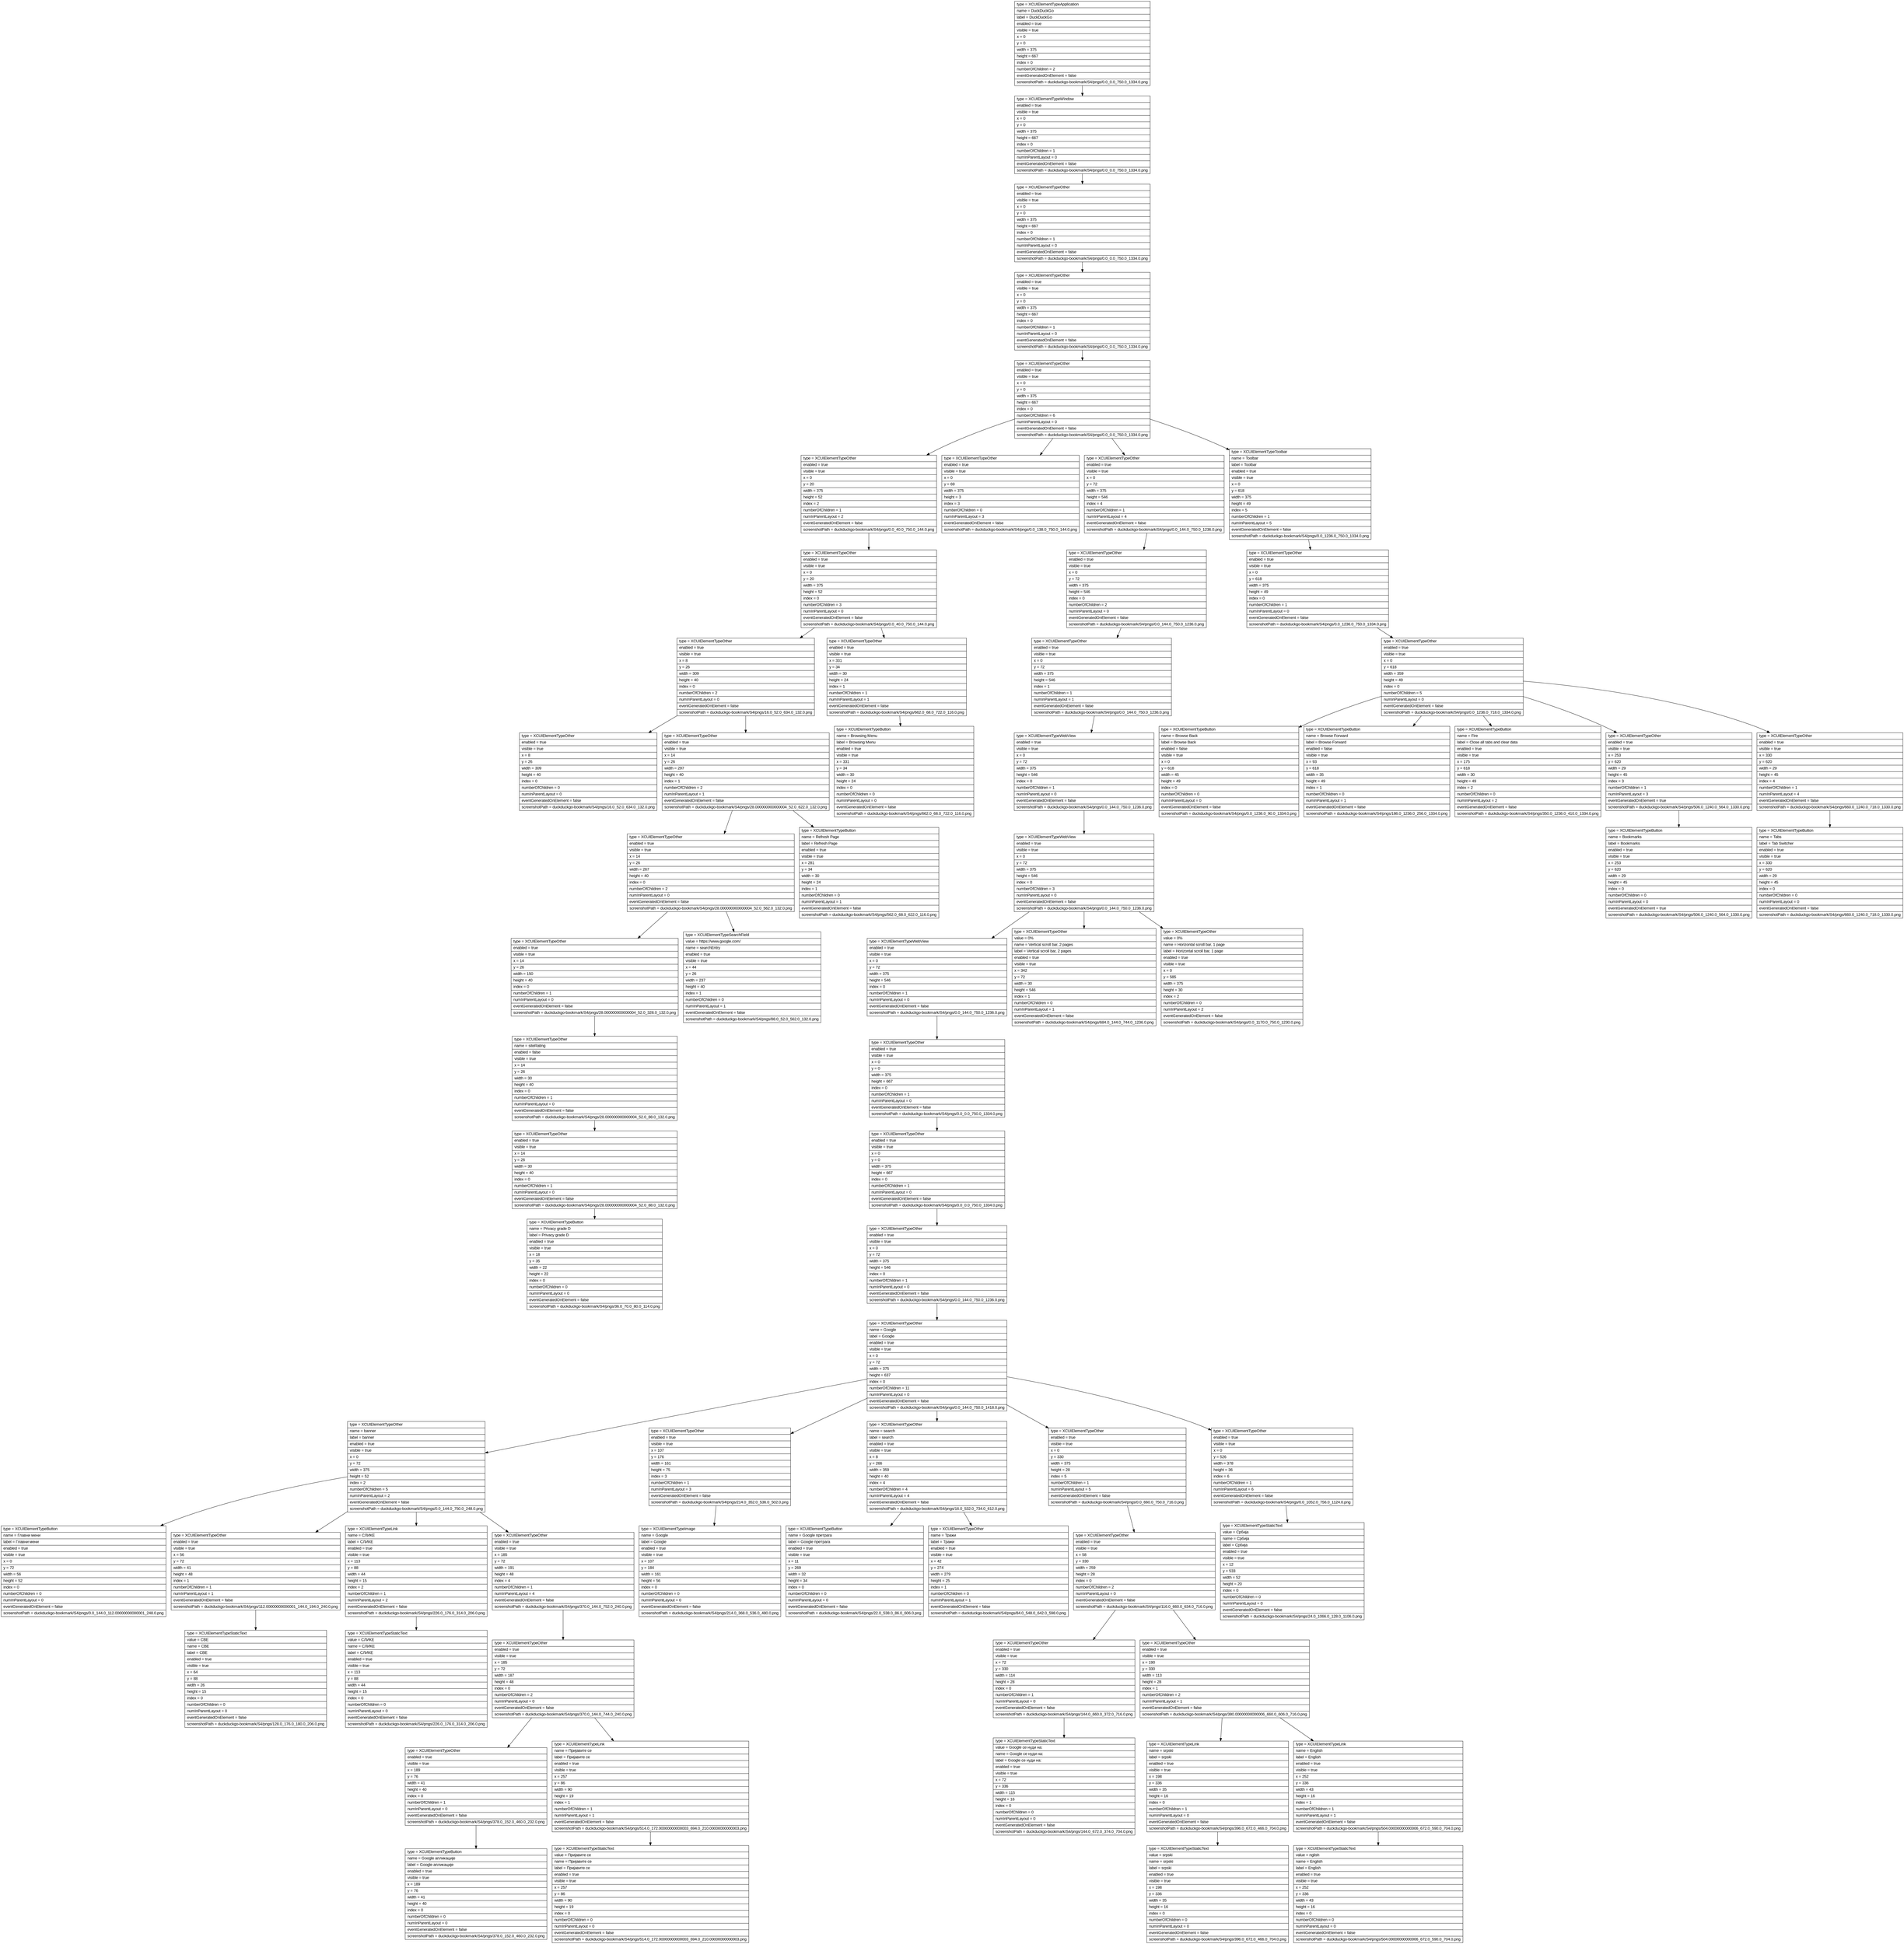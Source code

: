 digraph Layout {

	node [shape=record fontname=Arial];

	0	[label="{type = XCUIElementTypeApplication\l|name = DuckDuckGo\l|label = DuckDuckGo\l|enabled = true\l|visible = true\l|x = 0\l|y = 0\l|width = 375\l|height = 667\l|index = 0\l|numberOfChildren = 2\l|eventGeneratedOnElement = false \l|screenshotPath = duckduckgo-bookmark/S4/pngs/0.0_0.0_750.0_1334.0.png\l}"]
	1	[label="{type = XCUIElementTypeWindow\l|enabled = true\l|visible = true\l|x = 0\l|y = 0\l|width = 375\l|height = 667\l|index = 0\l|numberOfChildren = 1\l|numInParentLayout = 0\l|eventGeneratedOnElement = false \l|screenshotPath = duckduckgo-bookmark/S4/pngs/0.0_0.0_750.0_1334.0.png\l}"]
	2	[label="{type = XCUIElementTypeOther\l|enabled = true\l|visible = true\l|x = 0\l|y = 0\l|width = 375\l|height = 667\l|index = 0\l|numberOfChildren = 1\l|numInParentLayout = 0\l|eventGeneratedOnElement = false \l|screenshotPath = duckduckgo-bookmark/S4/pngs/0.0_0.0_750.0_1334.0.png\l}"]
	3	[label="{type = XCUIElementTypeOther\l|enabled = true\l|visible = true\l|x = 0\l|y = 0\l|width = 375\l|height = 667\l|index = 0\l|numberOfChildren = 1\l|numInParentLayout = 0\l|eventGeneratedOnElement = false \l|screenshotPath = duckduckgo-bookmark/S4/pngs/0.0_0.0_750.0_1334.0.png\l}"]
	4	[label="{type = XCUIElementTypeOther\l|enabled = true\l|visible = true\l|x = 0\l|y = 0\l|width = 375\l|height = 667\l|index = 0\l|numberOfChildren = 6\l|numInParentLayout = 0\l|eventGeneratedOnElement = false \l|screenshotPath = duckduckgo-bookmark/S4/pngs/0.0_0.0_750.0_1334.0.png\l}"]
	5	[label="{type = XCUIElementTypeOther\l|enabled = true\l|visible = true\l|x = 0\l|y = 20\l|width = 375\l|height = 52\l|index = 2\l|numberOfChildren = 1\l|numInParentLayout = 2\l|eventGeneratedOnElement = false \l|screenshotPath = duckduckgo-bookmark/S4/pngs/0.0_40.0_750.0_144.0.png\l}"]
	6	[label="{type = XCUIElementTypeOther\l|enabled = true\l|visible = true\l|x = 0\l|y = 69\l|width = 375\l|height = 3\l|index = 3\l|numberOfChildren = 0\l|numInParentLayout = 3\l|eventGeneratedOnElement = false \l|screenshotPath = duckduckgo-bookmark/S4/pngs/0.0_138.0_750.0_144.0.png\l}"]
	7	[label="{type = XCUIElementTypeOther\l|enabled = true\l|visible = true\l|x = 0\l|y = 72\l|width = 375\l|height = 546\l|index = 4\l|numberOfChildren = 1\l|numInParentLayout = 4\l|eventGeneratedOnElement = false \l|screenshotPath = duckduckgo-bookmark/S4/pngs/0.0_144.0_750.0_1236.0.png\l}"]
	8	[label="{type = XCUIElementTypeToolbar\l|name = Toolbar\l|label = Toolbar\l|enabled = true\l|visible = true\l|x = 0\l|y = 618\l|width = 375\l|height = 49\l|index = 5\l|numberOfChildren = 1\l|numInParentLayout = 5\l|eventGeneratedOnElement = false \l|screenshotPath = duckduckgo-bookmark/S4/pngs/0.0_1236.0_750.0_1334.0.png\l}"]
	9	[label="{type = XCUIElementTypeOther\l|enabled = true\l|visible = true\l|x = 0\l|y = 20\l|width = 375\l|height = 52\l|index = 0\l|numberOfChildren = 3\l|numInParentLayout = 0\l|eventGeneratedOnElement = false \l|screenshotPath = duckduckgo-bookmark/S4/pngs/0.0_40.0_750.0_144.0.png\l}"]
	10	[label="{type = XCUIElementTypeOther\l|enabled = true\l|visible = true\l|x = 0\l|y = 72\l|width = 375\l|height = 546\l|index = 0\l|numberOfChildren = 2\l|numInParentLayout = 0\l|eventGeneratedOnElement = false \l|screenshotPath = duckduckgo-bookmark/S4/pngs/0.0_144.0_750.0_1236.0.png\l}"]
	11	[label="{type = XCUIElementTypeOther\l|enabled = true\l|visible = true\l|x = 0\l|y = 618\l|width = 375\l|height = 49\l|index = 0\l|numberOfChildren = 1\l|numInParentLayout = 0\l|eventGeneratedOnElement = false \l|screenshotPath = duckduckgo-bookmark/S4/pngs/0.0_1236.0_750.0_1334.0.png\l}"]
	12	[label="{type = XCUIElementTypeOther\l|enabled = true\l|visible = true\l|x = 8\l|y = 26\l|width = 309\l|height = 40\l|index = 0\l|numberOfChildren = 2\l|numInParentLayout = 0\l|eventGeneratedOnElement = false \l|screenshotPath = duckduckgo-bookmark/S4/pngs/16.0_52.0_634.0_132.0.png\l}"]
	13	[label="{type = XCUIElementTypeOther\l|enabled = true\l|visible = true\l|x = 331\l|y = 34\l|width = 30\l|height = 24\l|index = 1\l|numberOfChildren = 1\l|numInParentLayout = 1\l|eventGeneratedOnElement = false \l|screenshotPath = duckduckgo-bookmark/S4/pngs/662.0_68.0_722.0_116.0.png\l}"]
	14	[label="{type = XCUIElementTypeOther\l|enabled = true\l|visible = true\l|x = 0\l|y = 72\l|width = 375\l|height = 546\l|index = 1\l|numberOfChildren = 1\l|numInParentLayout = 1\l|eventGeneratedOnElement = false \l|screenshotPath = duckduckgo-bookmark/S4/pngs/0.0_144.0_750.0_1236.0.png\l}"]
	15	[label="{type = XCUIElementTypeOther\l|enabled = true\l|visible = true\l|x = 0\l|y = 618\l|width = 359\l|height = 49\l|index = 0\l|numberOfChildren = 5\l|numInParentLayout = 0\l|eventGeneratedOnElement = false \l|screenshotPath = duckduckgo-bookmark/S4/pngs/0.0_1236.0_718.0_1334.0.png\l}"]
	16	[label="{type = XCUIElementTypeOther\l|enabled = true\l|visible = true\l|x = 8\l|y = 26\l|width = 309\l|height = 40\l|index = 0\l|numberOfChildren = 0\l|numInParentLayout = 0\l|eventGeneratedOnElement = false \l|screenshotPath = duckduckgo-bookmark/S4/pngs/16.0_52.0_634.0_132.0.png\l}"]
	17	[label="{type = XCUIElementTypeOther\l|enabled = true\l|visible = true\l|x = 14\l|y = 26\l|width = 297\l|height = 40\l|index = 1\l|numberOfChildren = 2\l|numInParentLayout = 1\l|eventGeneratedOnElement = false \l|screenshotPath = duckduckgo-bookmark/S4/pngs/28.000000000000004_52.0_622.0_132.0.png\l}"]
	18	[label="{type = XCUIElementTypeButton\l|name = Browsing Menu\l|label = Browsing Menu\l|enabled = true\l|visible = true\l|x = 331\l|y = 34\l|width = 30\l|height = 24\l|index = 0\l|numberOfChildren = 0\l|numInParentLayout = 0\l|eventGeneratedOnElement = false \l|screenshotPath = duckduckgo-bookmark/S4/pngs/662.0_68.0_722.0_116.0.png\l}"]
	19	[label="{type = XCUIElementTypeWebView\l|enabled = true\l|visible = true\l|x = 0\l|y = 72\l|width = 375\l|height = 546\l|index = 0\l|numberOfChildren = 1\l|numInParentLayout = 0\l|eventGeneratedOnElement = false \l|screenshotPath = duckduckgo-bookmark/S4/pngs/0.0_144.0_750.0_1236.0.png\l}"]
	20	[label="{type = XCUIElementTypeButton\l|name = Browse Back\l|label = Browse Back\l|enabled = false\l|visible = true\l|x = 0\l|y = 618\l|width = 45\l|height = 49\l|index = 0\l|numberOfChildren = 0\l|numInParentLayout = 0\l|eventGeneratedOnElement = false \l|screenshotPath = duckduckgo-bookmark/S4/pngs/0.0_1236.0_90.0_1334.0.png\l}"]
	21	[label="{type = XCUIElementTypeButton\l|name = Browse Forward\l|label = Browse Forward\l|enabled = false\l|visible = true\l|x = 93\l|y = 618\l|width = 35\l|height = 49\l|index = 1\l|numberOfChildren = 0\l|numInParentLayout = 1\l|eventGeneratedOnElement = false \l|screenshotPath = duckduckgo-bookmark/S4/pngs/186.0_1236.0_256.0_1334.0.png\l}"]
	22	[label="{type = XCUIElementTypeButton\l|name = Fire\l|label = Close all tabs and clear data\l|enabled = true\l|visible = true\l|x = 175\l|y = 618\l|width = 30\l|height = 49\l|index = 2\l|numberOfChildren = 0\l|numInParentLayout = 2\l|eventGeneratedOnElement = false \l|screenshotPath = duckduckgo-bookmark/S4/pngs/350.0_1236.0_410.0_1334.0.png\l}"]
	23	[label="{type = XCUIElementTypeOther\l|enabled = true\l|visible = true\l|x = 253\l|y = 620\l|width = 29\l|height = 45\l|index = 3\l|numberOfChildren = 1\l|numInParentLayout = 3\l|eventGeneratedOnElement = true \l|screenshotPath = duckduckgo-bookmark/S4/pngs/506.0_1240.0_564.0_1330.0.png\l}"]
	24	[label="{type = XCUIElementTypeOther\l|enabled = true\l|visible = true\l|x = 330\l|y = 620\l|width = 29\l|height = 45\l|index = 4\l|numberOfChildren = 1\l|numInParentLayout = 4\l|eventGeneratedOnElement = false \l|screenshotPath = duckduckgo-bookmark/S4/pngs/660.0_1240.0_718.0_1330.0.png\l}"]
	25	[label="{type = XCUIElementTypeOther\l|enabled = true\l|visible = true\l|x = 14\l|y = 26\l|width = 267\l|height = 40\l|index = 0\l|numberOfChildren = 2\l|numInParentLayout = 0\l|eventGeneratedOnElement = false \l|screenshotPath = duckduckgo-bookmark/S4/pngs/28.000000000000004_52.0_562.0_132.0.png\l}"]
	26	[label="{type = XCUIElementTypeButton\l|name = Refresh Page\l|label = Refresh Page\l|enabled = true\l|visible = true\l|x = 281\l|y = 34\l|width = 30\l|height = 24\l|index = 1\l|numberOfChildren = 0\l|numInParentLayout = 1\l|eventGeneratedOnElement = false \l|screenshotPath = duckduckgo-bookmark/S4/pngs/562.0_68.0_622.0_116.0.png\l}"]
	27	[label="{type = XCUIElementTypeWebView\l|enabled = true\l|visible = true\l|x = 0\l|y = 72\l|width = 375\l|height = 546\l|index = 0\l|numberOfChildren = 3\l|numInParentLayout = 0\l|eventGeneratedOnElement = false \l|screenshotPath = duckduckgo-bookmark/S4/pngs/0.0_144.0_750.0_1236.0.png\l}"]
	28	[label="{type = XCUIElementTypeButton\l|name = Bookmarks\l|label = Bookmarks\l|enabled = true\l|visible = true\l|x = 253\l|y = 620\l|width = 29\l|height = 45\l|index = 0\l|numberOfChildren = 0\l|numInParentLayout = 0\l|eventGeneratedOnElement = true \l|screenshotPath = duckduckgo-bookmark/S4/pngs/506.0_1240.0_564.0_1330.0.png\l}"]
	29	[label="{type = XCUIElementTypeButton\l|name = Tabs\l|label = Tab Switcher\l|enabled = true\l|visible = true\l|x = 330\l|y = 620\l|width = 29\l|height = 45\l|index = 0\l|numberOfChildren = 0\l|numInParentLayout = 0\l|eventGeneratedOnElement = false \l|screenshotPath = duckduckgo-bookmark/S4/pngs/660.0_1240.0_718.0_1330.0.png\l}"]
	30	[label="{type = XCUIElementTypeOther\l|enabled = true\l|visible = true\l|x = 14\l|y = 26\l|width = 150\l|height = 40\l|index = 0\l|numberOfChildren = 1\l|numInParentLayout = 0\l|eventGeneratedOnElement = false \l|screenshotPath = duckduckgo-bookmark/S4/pngs/28.000000000000004_52.0_328.0_132.0.png\l}"]
	31	[label="{type = XCUIElementTypeSearchField\l|value = https://www.google.com/\l|name = searchEntry\l|enabled = true\l|visible = true\l|x = 44\l|y = 26\l|width = 237\l|height = 40\l|index = 1\l|numberOfChildren = 0\l|numInParentLayout = 1\l|eventGeneratedOnElement = false \l|screenshotPath = duckduckgo-bookmark/S4/pngs/88.0_52.0_562.0_132.0.png\l}"]
	32	[label="{type = XCUIElementTypeWebView\l|enabled = true\l|visible = true\l|x = 0\l|y = 72\l|width = 375\l|height = 546\l|index = 0\l|numberOfChildren = 1\l|numInParentLayout = 0\l|eventGeneratedOnElement = false \l|screenshotPath = duckduckgo-bookmark/S4/pngs/0.0_144.0_750.0_1236.0.png\l}"]
	33	[label="{type = XCUIElementTypeOther\l|value = 0%\l|name = Vertical scroll bar, 2 pages\l|label = Vertical scroll bar, 2 pages\l|enabled = true\l|visible = true\l|x = 342\l|y = 72\l|width = 30\l|height = 546\l|index = 1\l|numberOfChildren = 0\l|numInParentLayout = 1\l|eventGeneratedOnElement = false \l|screenshotPath = duckduckgo-bookmark/S4/pngs/684.0_144.0_744.0_1236.0.png\l}"]
	34	[label="{type = XCUIElementTypeOther\l|value = 0%\l|name = Horizontal scroll bar, 1 page\l|label = Horizontal scroll bar, 1 page\l|enabled = true\l|visible = true\l|x = 0\l|y = 585\l|width = 375\l|height = 30\l|index = 2\l|numberOfChildren = 0\l|numInParentLayout = 2\l|eventGeneratedOnElement = false \l|screenshotPath = duckduckgo-bookmark/S4/pngs/0.0_1170.0_750.0_1230.0.png\l}"]
	35	[label="{type = XCUIElementTypeOther\l|name = siteRating\l|enabled = false\l|visible = true\l|x = 14\l|y = 26\l|width = 30\l|height = 40\l|index = 0\l|numberOfChildren = 1\l|numInParentLayout = 0\l|eventGeneratedOnElement = false \l|screenshotPath = duckduckgo-bookmark/S4/pngs/28.000000000000004_52.0_88.0_132.0.png\l}"]
	36	[label="{type = XCUIElementTypeOther\l|enabled = true\l|visible = true\l|x = 0\l|y = 0\l|width = 375\l|height = 667\l|index = 0\l|numberOfChildren = 1\l|numInParentLayout = 0\l|eventGeneratedOnElement = false \l|screenshotPath = duckduckgo-bookmark/S4/pngs/0.0_0.0_750.0_1334.0.png\l}"]
	37	[label="{type = XCUIElementTypeOther\l|enabled = true\l|visible = true\l|x = 14\l|y = 26\l|width = 30\l|height = 40\l|index = 0\l|numberOfChildren = 1\l|numInParentLayout = 0\l|eventGeneratedOnElement = false \l|screenshotPath = duckduckgo-bookmark/S4/pngs/28.000000000000004_52.0_88.0_132.0.png\l}"]
	38	[label="{type = XCUIElementTypeOther\l|enabled = true\l|visible = true\l|x = 0\l|y = 0\l|width = 375\l|height = 667\l|index = 0\l|numberOfChildren = 1\l|numInParentLayout = 0\l|eventGeneratedOnElement = false \l|screenshotPath = duckduckgo-bookmark/S4/pngs/0.0_0.0_750.0_1334.0.png\l}"]
	39	[label="{type = XCUIElementTypeButton\l|name = Privacy grade D\l|label = Privacy grade D\l|enabled = true\l|visible = true\l|x = 18\l|y = 35\l|width = 22\l|height = 22\l|index = 0\l|numberOfChildren = 0\l|numInParentLayout = 0\l|eventGeneratedOnElement = false \l|screenshotPath = duckduckgo-bookmark/S4/pngs/36.0_70.0_80.0_114.0.png\l}"]
	40	[label="{type = XCUIElementTypeOther\l|enabled = true\l|visible = true\l|x = 0\l|y = 72\l|width = 375\l|height = 546\l|index = 0\l|numberOfChildren = 1\l|numInParentLayout = 0\l|eventGeneratedOnElement = false \l|screenshotPath = duckduckgo-bookmark/S4/pngs/0.0_144.0_750.0_1236.0.png\l}"]
	41	[label="{type = XCUIElementTypeOther\l|name = Google\l|label = Google\l|enabled = true\l|visible = true\l|x = 0\l|y = 72\l|width = 375\l|height = 637\l|index = 0\l|numberOfChildren = 11\l|numInParentLayout = 0\l|eventGeneratedOnElement = false \l|screenshotPath = duckduckgo-bookmark/S4/pngs/0.0_144.0_750.0_1418.0.png\l}"]
	42	[label="{type = XCUIElementTypeOther\l|name = banner\l|label = banner\l|enabled = true\l|visible = true\l|x = 0\l|y = 72\l|width = 375\l|height = 52\l|index = 2\l|numberOfChildren = 5\l|numInParentLayout = 2\l|eventGeneratedOnElement = false \l|screenshotPath = duckduckgo-bookmark/S4/pngs/0.0_144.0_750.0_248.0.png\l}"]
	43	[label="{type = XCUIElementTypeOther\l|enabled = true\l|visible = true\l|x = 107\l|y = 176\l|width = 161\l|height = 75\l|index = 3\l|numberOfChildren = 1\l|numInParentLayout = 3\l|eventGeneratedOnElement = false \l|screenshotPath = duckduckgo-bookmark/S4/pngs/214.0_352.0_536.0_502.0.png\l}"]
	44	[label="{type = XCUIElementTypeOther\l|name = search\l|label = search\l|enabled = true\l|visible = true\l|x = 8\l|y = 266\l|width = 359\l|height = 40\l|index = 4\l|numberOfChildren = 4\l|numInParentLayout = 4\l|eventGeneratedOnElement = false \l|screenshotPath = duckduckgo-bookmark/S4/pngs/16.0_532.0_734.0_612.0.png\l}"]
	45	[label="{type = XCUIElementTypeOther\l|enabled = true\l|visible = true\l|x = 0\l|y = 330\l|width = 375\l|height = 28\l|index = 5\l|numberOfChildren = 1\l|numInParentLayout = 5\l|eventGeneratedOnElement = false \l|screenshotPath = duckduckgo-bookmark/S4/pngs/0.0_660.0_750.0_716.0.png\l}"]
	46	[label="{type = XCUIElementTypeOther\l|enabled = true\l|visible = true\l|x = 0\l|y = 526\l|width = 378\l|height = 36\l|index = 6\l|numberOfChildren = 1\l|numInParentLayout = 6\l|eventGeneratedOnElement = false \l|screenshotPath = duckduckgo-bookmark/S4/pngs/0.0_1052.0_756.0_1124.0.png\l}"]
	47	[label="{type = XCUIElementTypeButton\l|name = Главни мени\l|label = Главни мени\l|enabled = true\l|visible = true\l|x = 0\l|y = 72\l|width = 56\l|height = 52\l|index = 0\l|numberOfChildren = 0\l|numInParentLayout = 0\l|eventGeneratedOnElement = false \l|screenshotPath = duckduckgo-bookmark/S4/pngs/0.0_144.0_112.00000000000001_248.0.png\l}"]
	48	[label="{type = XCUIElementTypeOther\l|enabled = true\l|visible = true\l|x = 56\l|y = 72\l|width = 41\l|height = 48\l|index = 1\l|numberOfChildren = 1\l|numInParentLayout = 1\l|eventGeneratedOnElement = false \l|screenshotPath = duckduckgo-bookmark/S4/pngs/112.00000000000001_144.0_194.0_240.0.png\l}"]
	49	[label="{type = XCUIElementTypeLink\l|name = СЛИКЕ\l|label = СЛИКЕ\l|enabled = true\l|visible = true\l|x = 113\l|y = 88\l|width = 44\l|height = 15\l|index = 2\l|numberOfChildren = 1\l|numInParentLayout = 2\l|eventGeneratedOnElement = false \l|screenshotPath = duckduckgo-bookmark/S4/pngs/226.0_176.0_314.0_206.0.png\l}"]
	50	[label="{type = XCUIElementTypeOther\l|enabled = true\l|visible = true\l|x = 185\l|y = 72\l|width = 191\l|height = 48\l|index = 4\l|numberOfChildren = 1\l|numInParentLayout = 4\l|eventGeneratedOnElement = false \l|screenshotPath = duckduckgo-bookmark/S4/pngs/370.0_144.0_752.0_240.0.png\l}"]
	51	[label="{type = XCUIElementTypeImage\l|name = Google\l|label = Google\l|enabled = true\l|visible = true\l|x = 107\l|y = 184\l|width = 161\l|height = 56\l|index = 0\l|numberOfChildren = 0\l|numInParentLayout = 0\l|eventGeneratedOnElement = false \l|screenshotPath = duckduckgo-bookmark/S4/pngs/214.0_368.0_536.0_480.0.png\l}"]
	52	[label="{type = XCUIElementTypeButton\l|name = Google претрага\l|label = Google претрага\l|enabled = true\l|visible = true\l|x = 11\l|y = 269\l|width = 32\l|height = 34\l|index = 0\l|numberOfChildren = 0\l|numInParentLayout = 0\l|eventGeneratedOnElement = false \l|screenshotPath = duckduckgo-bookmark/S4/pngs/22.0_538.0_86.0_606.0.png\l}"]
	53	[label="{type = XCUIElementTypeOther\l|name = Тражи\l|label = Тражи\l|enabled = true\l|visible = true\l|x = 42\l|y = 274\l|width = 279\l|height = 25\l|index = 1\l|numberOfChildren = 0\l|numInParentLayout = 1\l|eventGeneratedOnElement = false \l|screenshotPath = duckduckgo-bookmark/S4/pngs/84.0_548.0_642.0_598.0.png\l}"]
	54	[label="{type = XCUIElementTypeOther\l|enabled = true\l|visible = true\l|x = 58\l|y = 330\l|width = 259\l|height = 28\l|index = 0\l|numberOfChildren = 2\l|numInParentLayout = 0\l|eventGeneratedOnElement = false \l|screenshotPath = duckduckgo-bookmark/S4/pngs/116.0_660.0_634.0_716.0.png\l}"]
	55	[label="{type = XCUIElementTypeStaticText\l|value = Србија\l|name = Србија\l|label = Србија\l|enabled = true\l|visible = true\l|x = 12\l|y = 533\l|width = 52\l|height = 20\l|index = 0\l|numberOfChildren = 0\l|numInParentLayout = 0\l|eventGeneratedOnElement = false \l|screenshotPath = duckduckgo-bookmark/S4/pngs/24.0_1066.0_128.0_1106.0.png\l}"]
	56	[label="{type = XCUIElementTypeStaticText\l|value = СВЕ\l|name = СВЕ\l|label = СВЕ\l|enabled = true\l|visible = true\l|x = 64\l|y = 88\l|width = 26\l|height = 15\l|index = 0\l|numberOfChildren = 0\l|numInParentLayout = 0\l|eventGeneratedOnElement = false \l|screenshotPath = duckduckgo-bookmark/S4/pngs/128.0_176.0_180.0_206.0.png\l}"]
	57	[label="{type = XCUIElementTypeStaticText\l|value = СЛИКЕ\l|name = СЛИКЕ\l|label = СЛИКЕ\l|enabled = true\l|visible = true\l|x = 113\l|y = 88\l|width = 44\l|height = 15\l|index = 0\l|numberOfChildren = 0\l|numInParentLayout = 0\l|eventGeneratedOnElement = false \l|screenshotPath = duckduckgo-bookmark/S4/pngs/226.0_176.0_314.0_206.0.png\l}"]
	58	[label="{type = XCUIElementTypeOther\l|enabled = true\l|visible = true\l|x = 185\l|y = 72\l|width = 187\l|height = 48\l|index = 0\l|numberOfChildren = 2\l|numInParentLayout = 0\l|eventGeneratedOnElement = false \l|screenshotPath = duckduckgo-bookmark/S4/pngs/370.0_144.0_744.0_240.0.png\l}"]
	59	[label="{type = XCUIElementTypeOther\l|enabled = true\l|visible = true\l|x = 72\l|y = 330\l|width = 114\l|height = 28\l|index = 0\l|numberOfChildren = 1\l|numInParentLayout = 0\l|eventGeneratedOnElement = false \l|screenshotPath = duckduckgo-bookmark/S4/pngs/144.0_660.0_372.0_716.0.png\l}"]
	60	[label="{type = XCUIElementTypeOther\l|enabled = true\l|visible = true\l|x = 190\l|y = 330\l|width = 113\l|height = 28\l|index = 1\l|numberOfChildren = 2\l|numInParentLayout = 1\l|eventGeneratedOnElement = false \l|screenshotPath = duckduckgo-bookmark/S4/pngs/380.00000000000006_660.0_606.0_716.0.png\l}"]
	61	[label="{type = XCUIElementTypeOther\l|enabled = true\l|visible = true\l|x = 189\l|y = 76\l|width = 41\l|height = 40\l|index = 0\l|numberOfChildren = 1\l|numInParentLayout = 0\l|eventGeneratedOnElement = false \l|screenshotPath = duckduckgo-bookmark/S4/pngs/378.0_152.0_460.0_232.0.png\l}"]
	62	[label="{type = XCUIElementTypeLink\l|name = Пријавите се\l|label = Пријавите се\l|enabled = true\l|visible = true\l|x = 257\l|y = 86\l|width = 90\l|height = 19\l|index = 1\l|numberOfChildren = 1\l|numInParentLayout = 1\l|eventGeneratedOnElement = false \l|screenshotPath = duckduckgo-bookmark/S4/pngs/514.0_172.00000000000003_694.0_210.00000000000003.png\l}"]
	63	[label="{type = XCUIElementTypeStaticText\l|value = Google се нуди на:\l|name = Google се нуди на:\l|label = Google се нуди на:\l|enabled = true\l|visible = true\l|x = 72\l|y = 336\l|width = 115\l|height = 16\l|index = 0\l|numberOfChildren = 0\l|numInParentLayout = 0\l|eventGeneratedOnElement = false \l|screenshotPath = duckduckgo-bookmark/S4/pngs/144.0_672.0_374.0_704.0.png\l}"]
	64	[label="{type = XCUIElementTypeLink\l|name = srpski\l|label = srpski\l|enabled = true\l|visible = true\l|x = 198\l|y = 336\l|width = 35\l|height = 16\l|index = 0\l|numberOfChildren = 1\l|numInParentLayout = 0\l|eventGeneratedOnElement = false \l|screenshotPath = duckduckgo-bookmark/S4/pngs/396.0_672.0_466.0_704.0.png\l}"]
	65	[label="{type = XCUIElementTypeLink\l|name = English\l|label = English\l|enabled = true\l|visible = true\l|x = 252\l|y = 336\l|width = 43\l|height = 16\l|index = 1\l|numberOfChildren = 1\l|numInParentLayout = 1\l|eventGeneratedOnElement = false \l|screenshotPath = duckduckgo-bookmark/S4/pngs/504.00000000000006_672.0_590.0_704.0.png\l}"]
	66	[label="{type = XCUIElementTypeButton\l|name = Google апликације\l|label = Google апликације\l|enabled = true\l|visible = true\l|x = 189\l|y = 76\l|width = 41\l|height = 40\l|index = 0\l|numberOfChildren = 0\l|numInParentLayout = 0\l|eventGeneratedOnElement = false \l|screenshotPath = duckduckgo-bookmark/S4/pngs/378.0_152.0_460.0_232.0.png\l}"]
	67	[label="{type = XCUIElementTypeStaticText\l|value = Пријавите се\l|name = Пријавите се\l|label = Пријавите се\l|enabled = true\l|visible = true\l|x = 257\l|y = 86\l|width = 90\l|height = 19\l|index = 0\l|numberOfChildren = 0\l|numInParentLayout = 0\l|eventGeneratedOnElement = false \l|screenshotPath = duckduckgo-bookmark/S4/pngs/514.0_172.00000000000003_694.0_210.00000000000003.png\l}"]
	68	[label="{type = XCUIElementTypeStaticText\l|value = srpski\l|name = srpski\l|label = srpski\l|enabled = true\l|visible = true\l|x = 198\l|y = 336\l|width = 35\l|height = 16\l|index = 0\l|numberOfChildren = 0\l|numInParentLayout = 0\l|eventGeneratedOnElement = false \l|screenshotPath = duckduckgo-bookmark/S4/pngs/396.0_672.0_466.0_704.0.png\l}"]
	69	[label="{type = XCUIElementTypeStaticText\l|value = nglish\l|name = English\l|label = English\l|enabled = true\l|visible = true\l|x = 252\l|y = 336\l|width = 43\l|height = 16\l|index = 0\l|numberOfChildren = 0\l|numInParentLayout = 0\l|eventGeneratedOnElement = false \l|screenshotPath = duckduckgo-bookmark/S4/pngs/504.00000000000006_672.0_590.0_704.0.png\l}"]


	0 -> 1
	1 -> 2
	2 -> 3
	3 -> 4
	4 -> 5
	4 -> 6
	4 -> 7
	4 -> 8
	5 -> 9
	7 -> 10
	8 -> 11
	9 -> 12
	9 -> 13
	10 -> 14
	11 -> 15
	12 -> 16
	12 -> 17
	13 -> 18
	14 -> 19
	15 -> 20
	15 -> 21
	15 -> 22
	15 -> 23
	15 -> 24
	17 -> 25
	17 -> 26
	19 -> 27
	23 -> 28
	24 -> 29
	25 -> 30
	25 -> 31
	27 -> 32
	27 -> 33
	27 -> 34
	30 -> 35
	32 -> 36
	35 -> 37
	36 -> 38
	37 -> 39
	38 -> 40
	40 -> 41
	41 -> 42
	41 -> 43
	41 -> 44
	41 -> 45
	41 -> 46
	42 -> 47
	42 -> 48
	42 -> 49
	42 -> 50
	43 -> 51
	44 -> 52
	44 -> 53
	45 -> 54
	46 -> 55
	48 -> 56
	49 -> 57
	50 -> 58
	54 -> 59
	54 -> 60
	58 -> 61
	58 -> 62
	59 -> 63
	60 -> 64
	60 -> 65
	61 -> 66
	62 -> 67
	64 -> 68
	65 -> 69


}